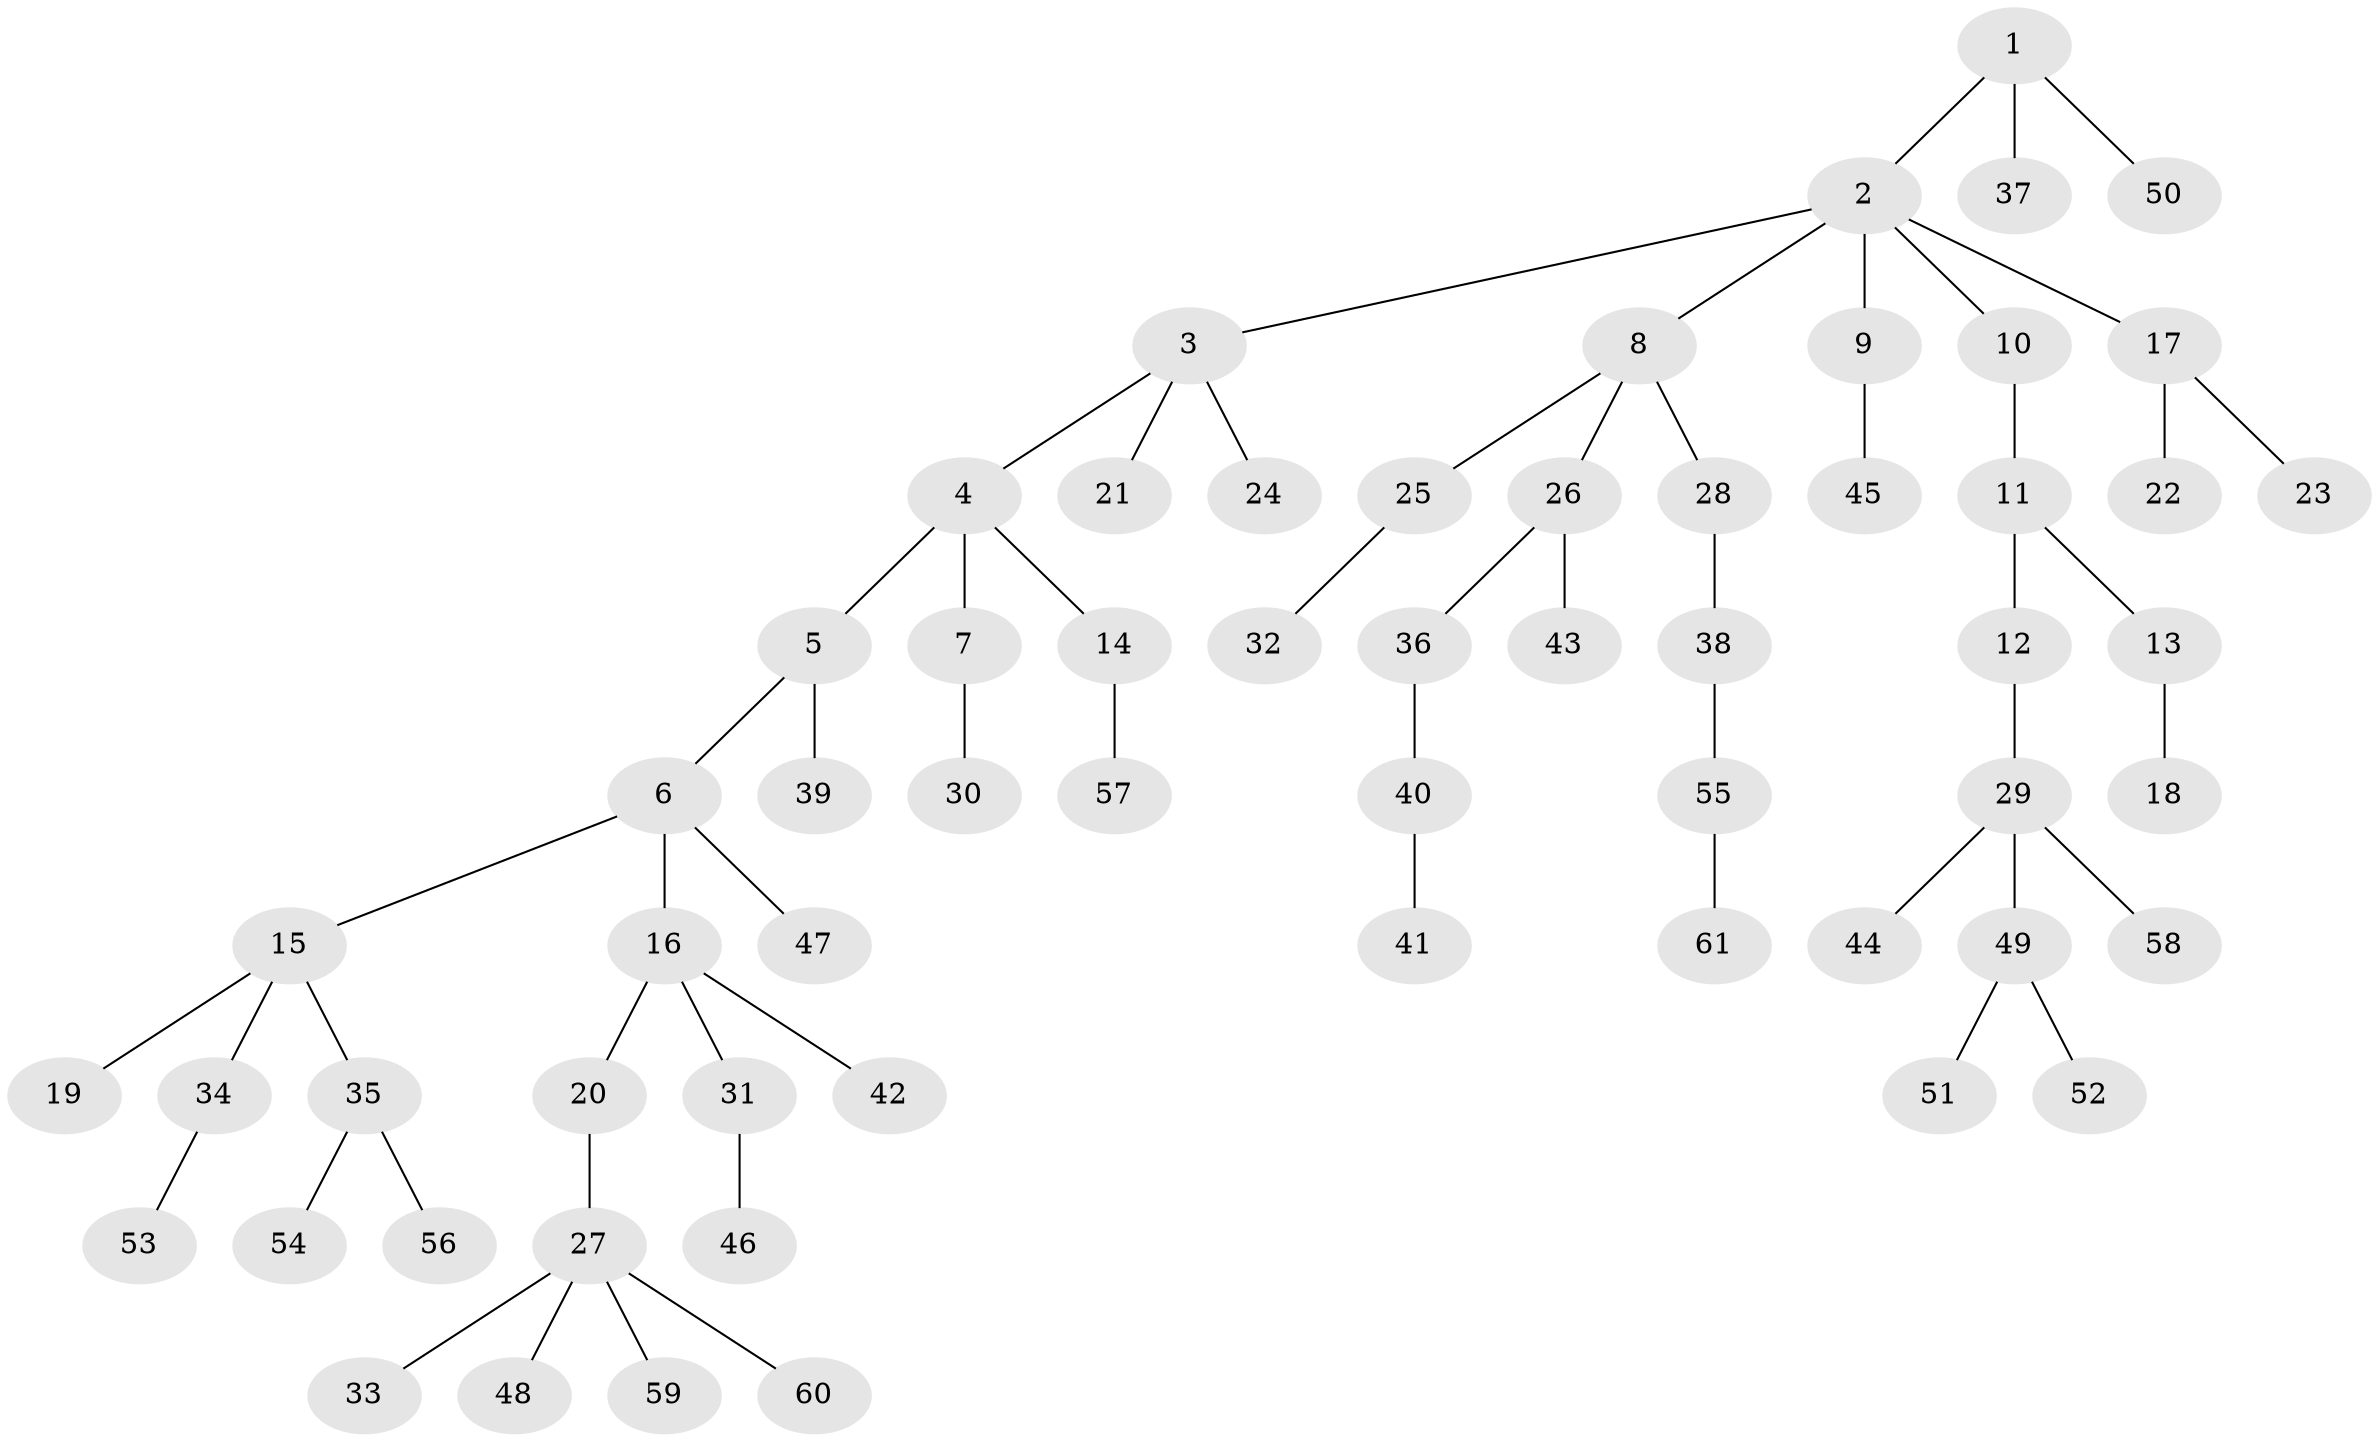 // coarse degree distribution, {2: 0.21052631578947367, 3: 0.2631578947368421, 1: 0.47368421052631576, 4: 0.05263157894736842}
// Generated by graph-tools (version 1.1) at 2025/37/03/04/25 23:37:19]
// undirected, 61 vertices, 60 edges
graph export_dot {
  node [color=gray90,style=filled];
  1;
  2;
  3;
  4;
  5;
  6;
  7;
  8;
  9;
  10;
  11;
  12;
  13;
  14;
  15;
  16;
  17;
  18;
  19;
  20;
  21;
  22;
  23;
  24;
  25;
  26;
  27;
  28;
  29;
  30;
  31;
  32;
  33;
  34;
  35;
  36;
  37;
  38;
  39;
  40;
  41;
  42;
  43;
  44;
  45;
  46;
  47;
  48;
  49;
  50;
  51;
  52;
  53;
  54;
  55;
  56;
  57;
  58;
  59;
  60;
  61;
  1 -- 2;
  1 -- 37;
  1 -- 50;
  2 -- 3;
  2 -- 8;
  2 -- 9;
  2 -- 10;
  2 -- 17;
  3 -- 4;
  3 -- 21;
  3 -- 24;
  4 -- 5;
  4 -- 7;
  4 -- 14;
  5 -- 6;
  5 -- 39;
  6 -- 15;
  6 -- 16;
  6 -- 47;
  7 -- 30;
  8 -- 25;
  8 -- 26;
  8 -- 28;
  9 -- 45;
  10 -- 11;
  11 -- 12;
  11 -- 13;
  12 -- 29;
  13 -- 18;
  14 -- 57;
  15 -- 19;
  15 -- 34;
  15 -- 35;
  16 -- 20;
  16 -- 31;
  16 -- 42;
  17 -- 22;
  17 -- 23;
  20 -- 27;
  25 -- 32;
  26 -- 36;
  26 -- 43;
  27 -- 33;
  27 -- 48;
  27 -- 59;
  27 -- 60;
  28 -- 38;
  29 -- 44;
  29 -- 49;
  29 -- 58;
  31 -- 46;
  34 -- 53;
  35 -- 54;
  35 -- 56;
  36 -- 40;
  38 -- 55;
  40 -- 41;
  49 -- 51;
  49 -- 52;
  55 -- 61;
}
